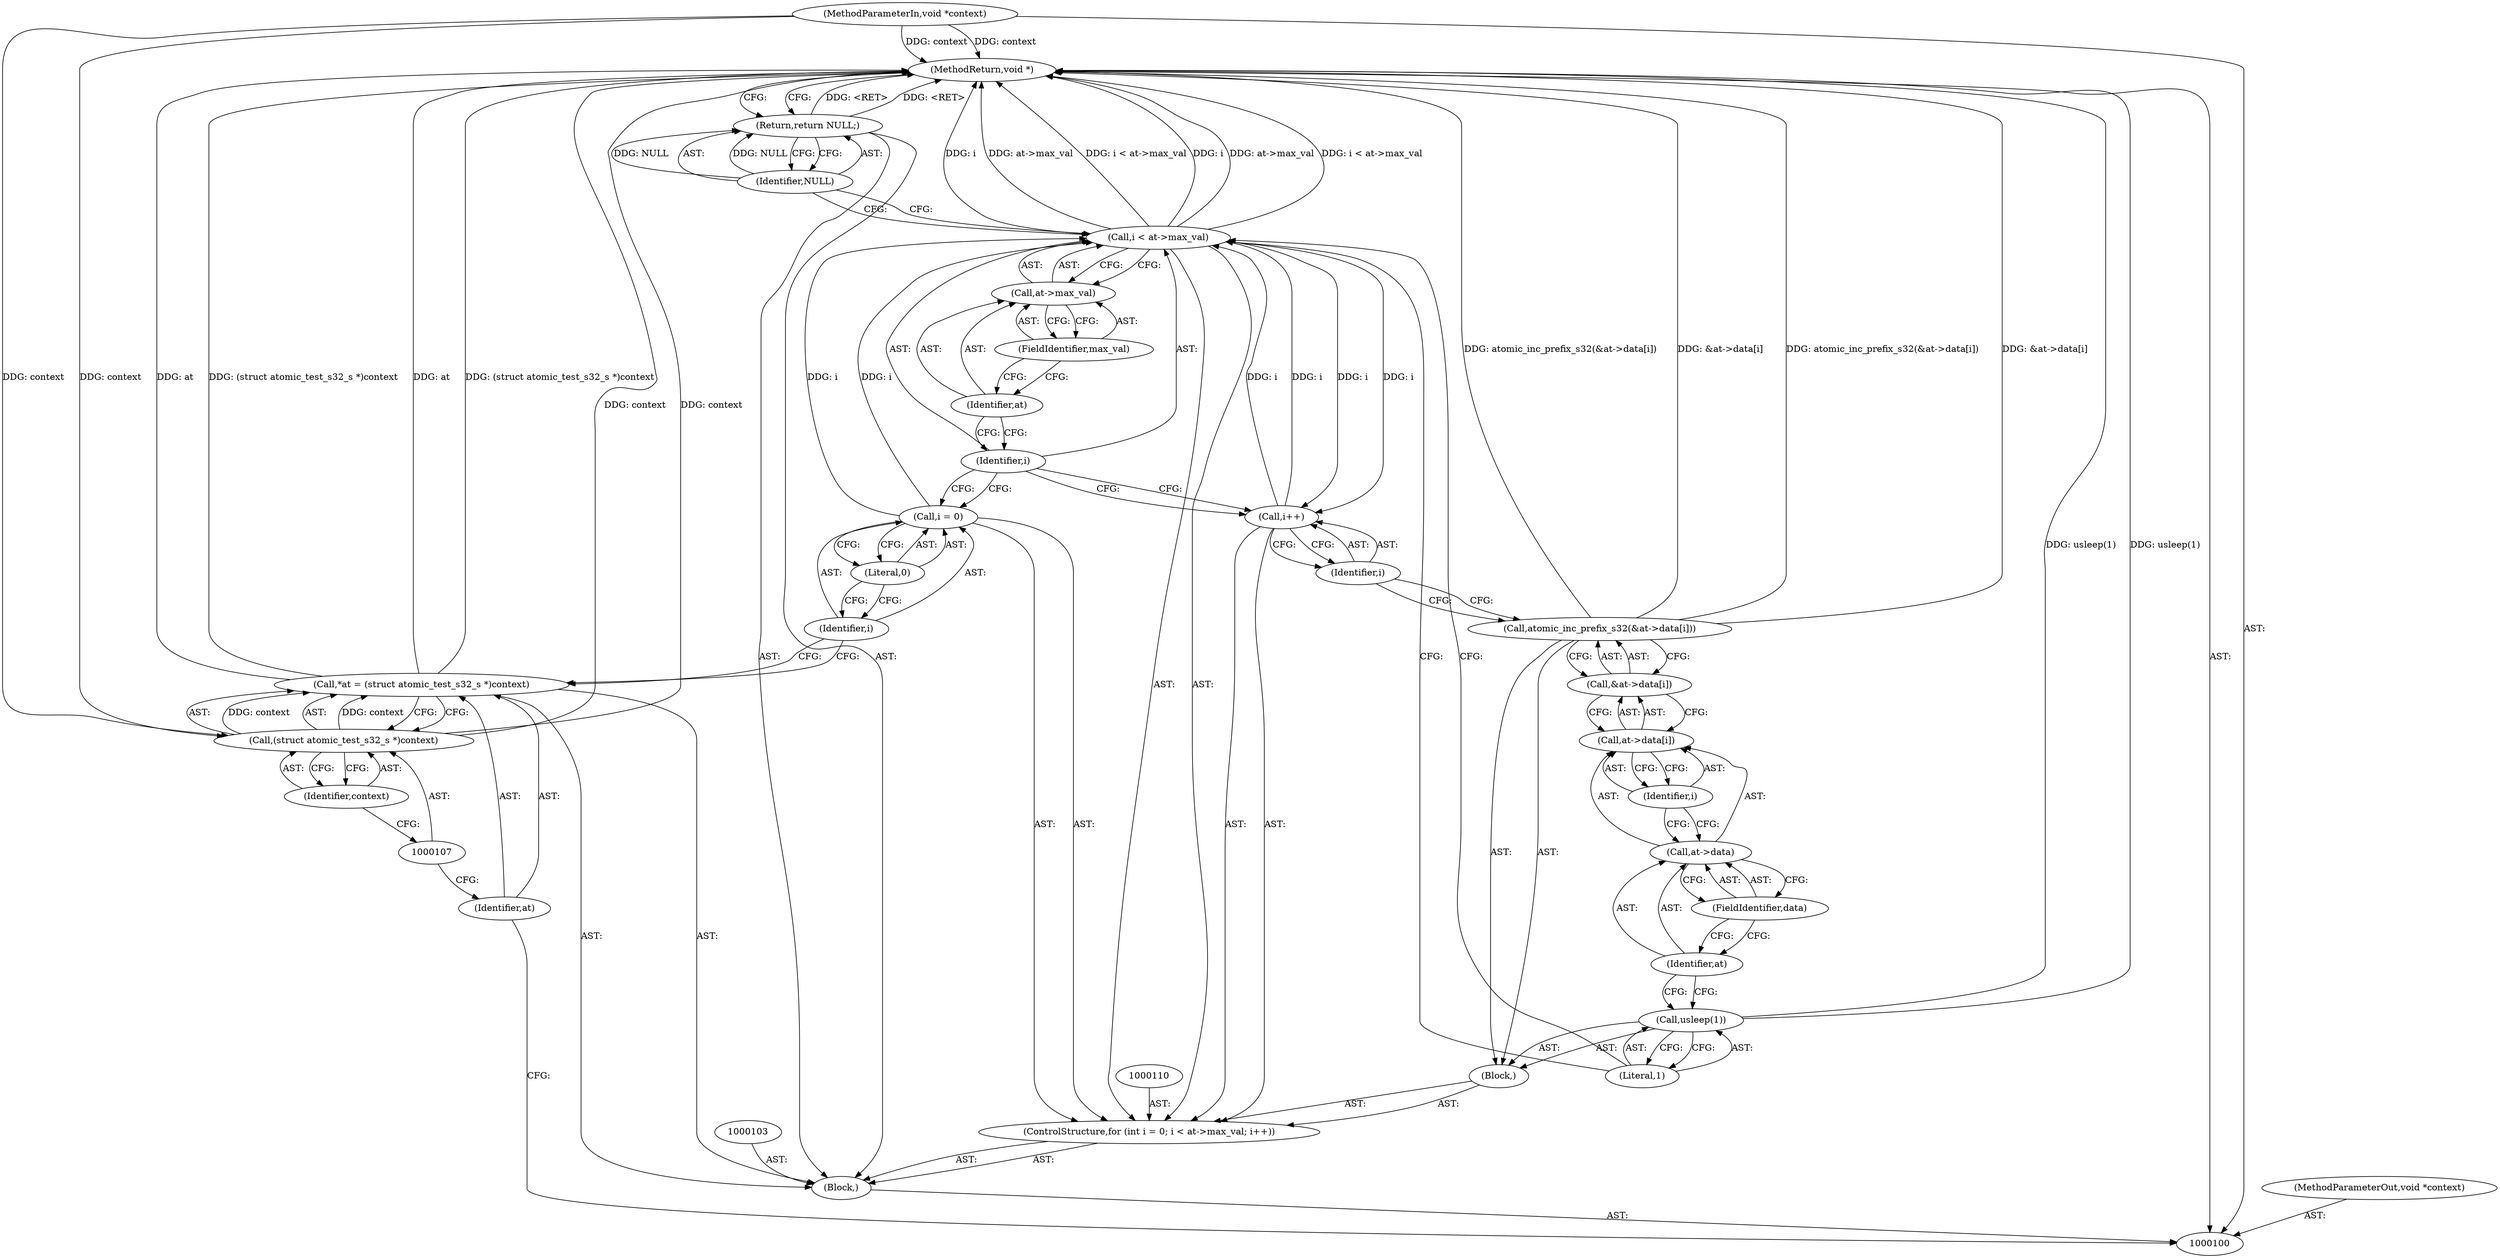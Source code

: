 digraph "1_Android_472271b153c5dc53c28beac55480a8d8434b2d5c_67" {
"1000133" [label="(MethodReturn,void *)"];
"1000101" [label="(MethodParameterIn,void *context)"];
"1000181" [label="(MethodParameterOut,void *context)"];
"1000102" [label="(Block,)"];
"1000104" [label="(Call,*at = (struct atomic_test_s32_s *)context)"];
"1000105" [label="(Identifier,at)"];
"1000106" [label="(Call,(struct atomic_test_s32_s *)context)"];
"1000108" [label="(Identifier,context)"];
"1000111" [label="(Call,i = 0)"];
"1000112" [label="(Identifier,i)"];
"1000113" [label="(Literal,0)"];
"1000114" [label="(Call,i < at->max_val)"];
"1000115" [label="(Identifier,i)"];
"1000116" [label="(Call,at->max_val)"];
"1000117" [label="(Identifier,at)"];
"1000118" [label="(FieldIdentifier,max_val)"];
"1000109" [label="(ControlStructure,for (int i = 0; i < at->max_val; i++))"];
"1000119" [label="(Call,i++)"];
"1000120" [label="(Identifier,i)"];
"1000121" [label="(Block,)"];
"1000123" [label="(Literal,1)"];
"1000122" [label="(Call,usleep(1))"];
"1000125" [label="(Call,&at->data[i])"];
"1000126" [label="(Call,at->data[i])"];
"1000127" [label="(Call,at->data)"];
"1000128" [label="(Identifier,at)"];
"1000129" [label="(FieldIdentifier,data)"];
"1000130" [label="(Identifier,i)"];
"1000124" [label="(Call,atomic_inc_prefix_s32(&at->data[i]))"];
"1000132" [label="(Identifier,NULL)"];
"1000131" [label="(Return,return NULL;)"];
"1000133" -> "1000100"  [label="AST: "];
"1000133" -> "1000131"  [label="CFG: "];
"1000124" -> "1000133"  [label="DDG: &at->data[i]"];
"1000124" -> "1000133"  [label="DDG: atomic_inc_prefix_s32(&at->data[i])"];
"1000106" -> "1000133"  [label="DDG: context"];
"1000104" -> "1000133"  [label="DDG: at"];
"1000104" -> "1000133"  [label="DDG: (struct atomic_test_s32_s *)context"];
"1000114" -> "1000133"  [label="DDG: i < at->max_val"];
"1000114" -> "1000133"  [label="DDG: i"];
"1000114" -> "1000133"  [label="DDG: at->max_val"];
"1000101" -> "1000133"  [label="DDG: context"];
"1000122" -> "1000133"  [label="DDG: usleep(1)"];
"1000131" -> "1000133"  [label="DDG: <RET>"];
"1000101" -> "1000100"  [label="AST: "];
"1000101" -> "1000133"  [label="DDG: context"];
"1000101" -> "1000106"  [label="DDG: context"];
"1000181" -> "1000100"  [label="AST: "];
"1000102" -> "1000100"  [label="AST: "];
"1000103" -> "1000102"  [label="AST: "];
"1000104" -> "1000102"  [label="AST: "];
"1000109" -> "1000102"  [label="AST: "];
"1000131" -> "1000102"  [label="AST: "];
"1000104" -> "1000102"  [label="AST: "];
"1000104" -> "1000106"  [label="CFG: "];
"1000105" -> "1000104"  [label="AST: "];
"1000106" -> "1000104"  [label="AST: "];
"1000112" -> "1000104"  [label="CFG: "];
"1000104" -> "1000133"  [label="DDG: at"];
"1000104" -> "1000133"  [label="DDG: (struct atomic_test_s32_s *)context"];
"1000106" -> "1000104"  [label="DDG: context"];
"1000105" -> "1000104"  [label="AST: "];
"1000105" -> "1000100"  [label="CFG: "];
"1000107" -> "1000105"  [label="CFG: "];
"1000106" -> "1000104"  [label="AST: "];
"1000106" -> "1000108"  [label="CFG: "];
"1000107" -> "1000106"  [label="AST: "];
"1000108" -> "1000106"  [label="AST: "];
"1000104" -> "1000106"  [label="CFG: "];
"1000106" -> "1000133"  [label="DDG: context"];
"1000106" -> "1000104"  [label="DDG: context"];
"1000101" -> "1000106"  [label="DDG: context"];
"1000108" -> "1000106"  [label="AST: "];
"1000108" -> "1000107"  [label="CFG: "];
"1000106" -> "1000108"  [label="CFG: "];
"1000111" -> "1000109"  [label="AST: "];
"1000111" -> "1000113"  [label="CFG: "];
"1000112" -> "1000111"  [label="AST: "];
"1000113" -> "1000111"  [label="AST: "];
"1000115" -> "1000111"  [label="CFG: "];
"1000111" -> "1000114"  [label="DDG: i"];
"1000112" -> "1000111"  [label="AST: "];
"1000112" -> "1000104"  [label="CFG: "];
"1000113" -> "1000112"  [label="CFG: "];
"1000113" -> "1000111"  [label="AST: "];
"1000113" -> "1000112"  [label="CFG: "];
"1000111" -> "1000113"  [label="CFG: "];
"1000114" -> "1000109"  [label="AST: "];
"1000114" -> "1000116"  [label="CFG: "];
"1000115" -> "1000114"  [label="AST: "];
"1000116" -> "1000114"  [label="AST: "];
"1000123" -> "1000114"  [label="CFG: "];
"1000132" -> "1000114"  [label="CFG: "];
"1000114" -> "1000133"  [label="DDG: i < at->max_val"];
"1000114" -> "1000133"  [label="DDG: i"];
"1000114" -> "1000133"  [label="DDG: at->max_val"];
"1000111" -> "1000114"  [label="DDG: i"];
"1000119" -> "1000114"  [label="DDG: i"];
"1000114" -> "1000119"  [label="DDG: i"];
"1000115" -> "1000114"  [label="AST: "];
"1000115" -> "1000111"  [label="CFG: "];
"1000115" -> "1000119"  [label="CFG: "];
"1000117" -> "1000115"  [label="CFG: "];
"1000116" -> "1000114"  [label="AST: "];
"1000116" -> "1000118"  [label="CFG: "];
"1000117" -> "1000116"  [label="AST: "];
"1000118" -> "1000116"  [label="AST: "];
"1000114" -> "1000116"  [label="CFG: "];
"1000117" -> "1000116"  [label="AST: "];
"1000117" -> "1000115"  [label="CFG: "];
"1000118" -> "1000117"  [label="CFG: "];
"1000118" -> "1000116"  [label="AST: "];
"1000118" -> "1000117"  [label="CFG: "];
"1000116" -> "1000118"  [label="CFG: "];
"1000109" -> "1000102"  [label="AST: "];
"1000110" -> "1000109"  [label="AST: "];
"1000111" -> "1000109"  [label="AST: "];
"1000114" -> "1000109"  [label="AST: "];
"1000119" -> "1000109"  [label="AST: "];
"1000121" -> "1000109"  [label="AST: "];
"1000119" -> "1000109"  [label="AST: "];
"1000119" -> "1000120"  [label="CFG: "];
"1000120" -> "1000119"  [label="AST: "];
"1000115" -> "1000119"  [label="CFG: "];
"1000119" -> "1000114"  [label="DDG: i"];
"1000114" -> "1000119"  [label="DDG: i"];
"1000120" -> "1000119"  [label="AST: "];
"1000120" -> "1000124"  [label="CFG: "];
"1000119" -> "1000120"  [label="CFG: "];
"1000121" -> "1000109"  [label="AST: "];
"1000122" -> "1000121"  [label="AST: "];
"1000124" -> "1000121"  [label="AST: "];
"1000123" -> "1000122"  [label="AST: "];
"1000123" -> "1000114"  [label="CFG: "];
"1000122" -> "1000123"  [label="CFG: "];
"1000122" -> "1000121"  [label="AST: "];
"1000122" -> "1000123"  [label="CFG: "];
"1000123" -> "1000122"  [label="AST: "];
"1000128" -> "1000122"  [label="CFG: "];
"1000122" -> "1000133"  [label="DDG: usleep(1)"];
"1000125" -> "1000124"  [label="AST: "];
"1000125" -> "1000126"  [label="CFG: "];
"1000126" -> "1000125"  [label="AST: "];
"1000124" -> "1000125"  [label="CFG: "];
"1000126" -> "1000125"  [label="AST: "];
"1000126" -> "1000130"  [label="CFG: "];
"1000127" -> "1000126"  [label="AST: "];
"1000130" -> "1000126"  [label="AST: "];
"1000125" -> "1000126"  [label="CFG: "];
"1000127" -> "1000126"  [label="AST: "];
"1000127" -> "1000129"  [label="CFG: "];
"1000128" -> "1000127"  [label="AST: "];
"1000129" -> "1000127"  [label="AST: "];
"1000130" -> "1000127"  [label="CFG: "];
"1000128" -> "1000127"  [label="AST: "];
"1000128" -> "1000122"  [label="CFG: "];
"1000129" -> "1000128"  [label="CFG: "];
"1000129" -> "1000127"  [label="AST: "];
"1000129" -> "1000128"  [label="CFG: "];
"1000127" -> "1000129"  [label="CFG: "];
"1000130" -> "1000126"  [label="AST: "];
"1000130" -> "1000127"  [label="CFG: "];
"1000126" -> "1000130"  [label="CFG: "];
"1000124" -> "1000121"  [label="AST: "];
"1000124" -> "1000125"  [label="CFG: "];
"1000125" -> "1000124"  [label="AST: "];
"1000120" -> "1000124"  [label="CFG: "];
"1000124" -> "1000133"  [label="DDG: &at->data[i]"];
"1000124" -> "1000133"  [label="DDG: atomic_inc_prefix_s32(&at->data[i])"];
"1000132" -> "1000131"  [label="AST: "];
"1000132" -> "1000114"  [label="CFG: "];
"1000131" -> "1000132"  [label="CFG: "];
"1000132" -> "1000131"  [label="DDG: NULL"];
"1000131" -> "1000102"  [label="AST: "];
"1000131" -> "1000132"  [label="CFG: "];
"1000132" -> "1000131"  [label="AST: "];
"1000133" -> "1000131"  [label="CFG: "];
"1000131" -> "1000133"  [label="DDG: <RET>"];
"1000132" -> "1000131"  [label="DDG: NULL"];
}
